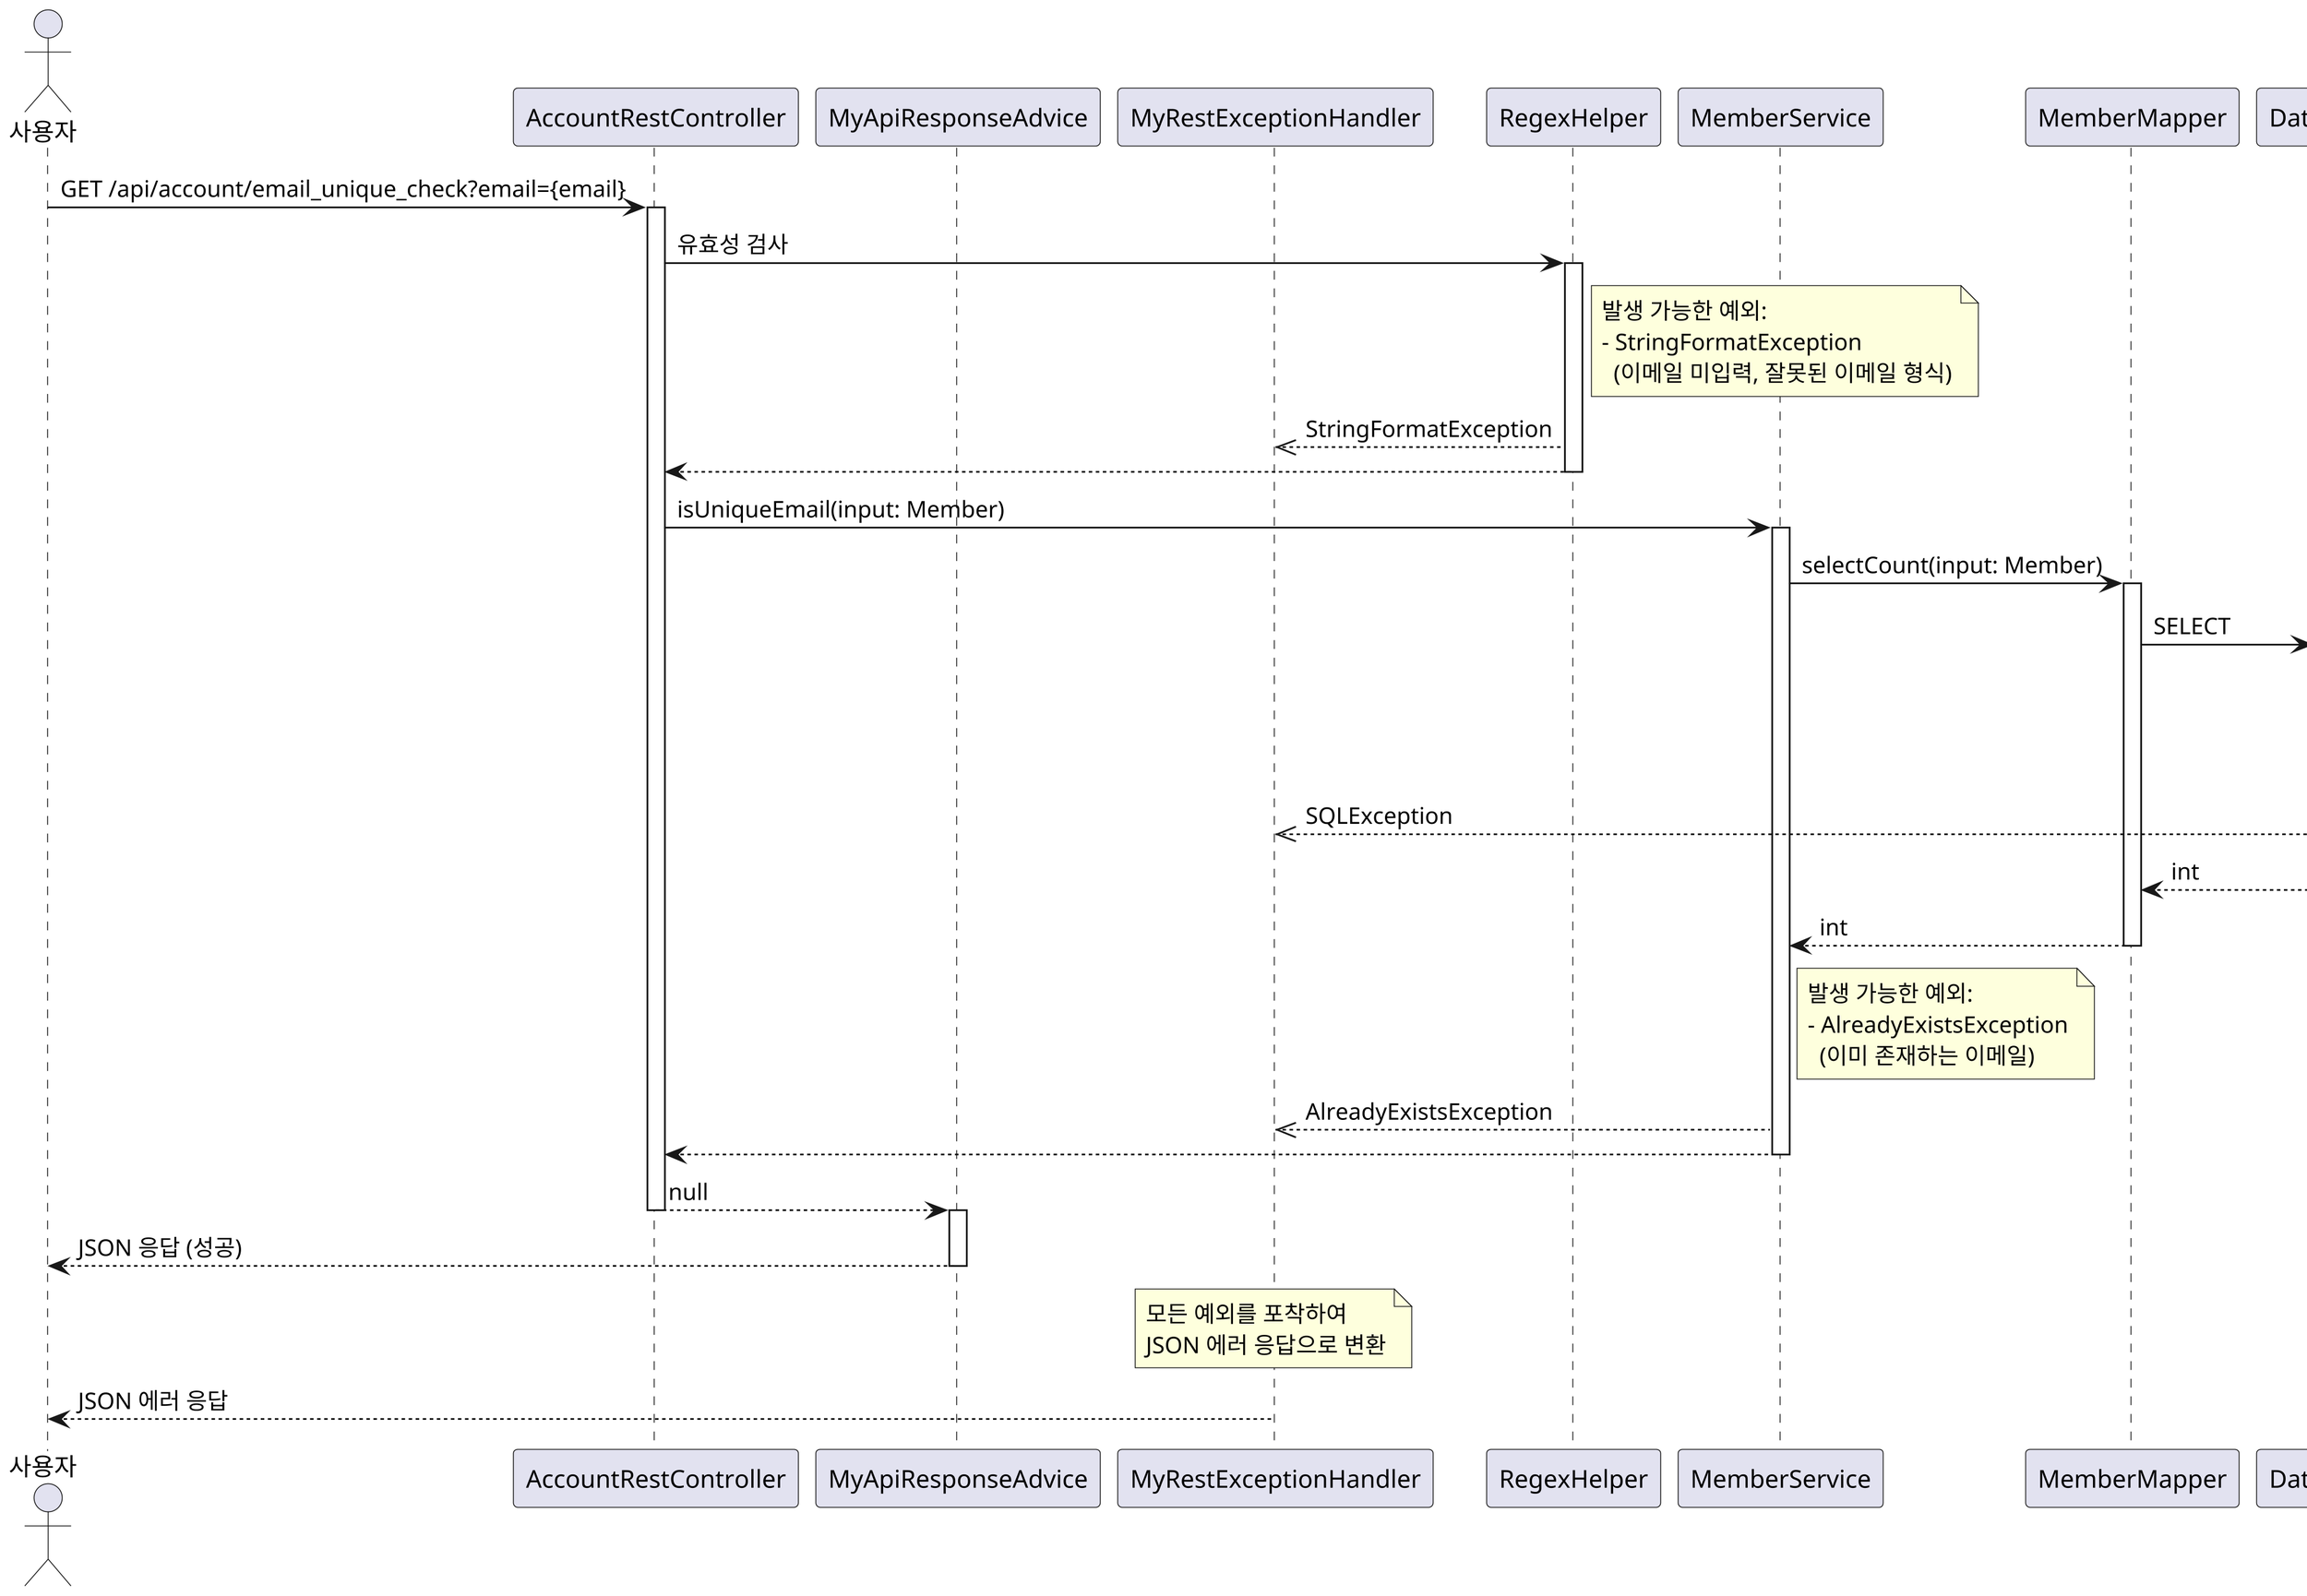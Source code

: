 @startuml
skinparam dpi 300

actor Actor as "사용자"
participant AccountRestController
participant MyApiResponseAdvice
participant MyRestExceptionHandler
participant RegexHelper
participant MemberService
participant MemberMapper
participant Database

Actor -> AccountRestController: GET /api/account/email_unique_check?email={email}
activate AccountRestController
' note right: @SessionCheckHelper(enable = false)

AccountRestController -> RegexHelper: 유효성 검사
activate RegexHelper
note right of RegexHelper: 발생 가능한 예외:\n- StringFormatException\n  (이메일 미입력, 잘못된 이메일 형식)
RegexHelper -->> MyRestExceptionHandler: StringFormatException
RegexHelper --> AccountRestController
deactivate RegexHelper

AccountRestController -> MemberService: isUniqueEmail(input: Member)
activate MemberService
MemberService -> MemberMapper: selectCount(input: Member)
activate MemberMapper
MemberMapper -> Database: SELECT
activate Database
note right: 중복 이메일 조회
note right of Database: 발생 가능한 예외:\n- SQLException\n  (데이터베이스 연결 오류)
Database -->> MyRestExceptionHandler: SQLException
Database --> MemberMapper: int
deactivate Database
MemberMapper --> MemberService: int
deactivate MemberMapper
note right of MemberService: 발생 가능한 예외:\n- AlreadyExistsException\n  (이미 존재하는 이메일)
MemberService -->> MyRestExceptionHandler: AlreadyExistsException
MemberService --> AccountRestController
deactivate MemberService

AccountRestController --> MyApiResponseAdvice: null
deactivate AccountRestController
activate MyApiResponseAdvice
MyApiResponseAdvice --> Actor: JSON 응답 (성공)
deactivate MyApiResponseAdvice

note over MyRestExceptionHandler: 모든 예외를 포착하여\nJSON 에러 응답으로 변환
MyRestExceptionHandler --> Actor: JSON 에러 응답

@enduml
